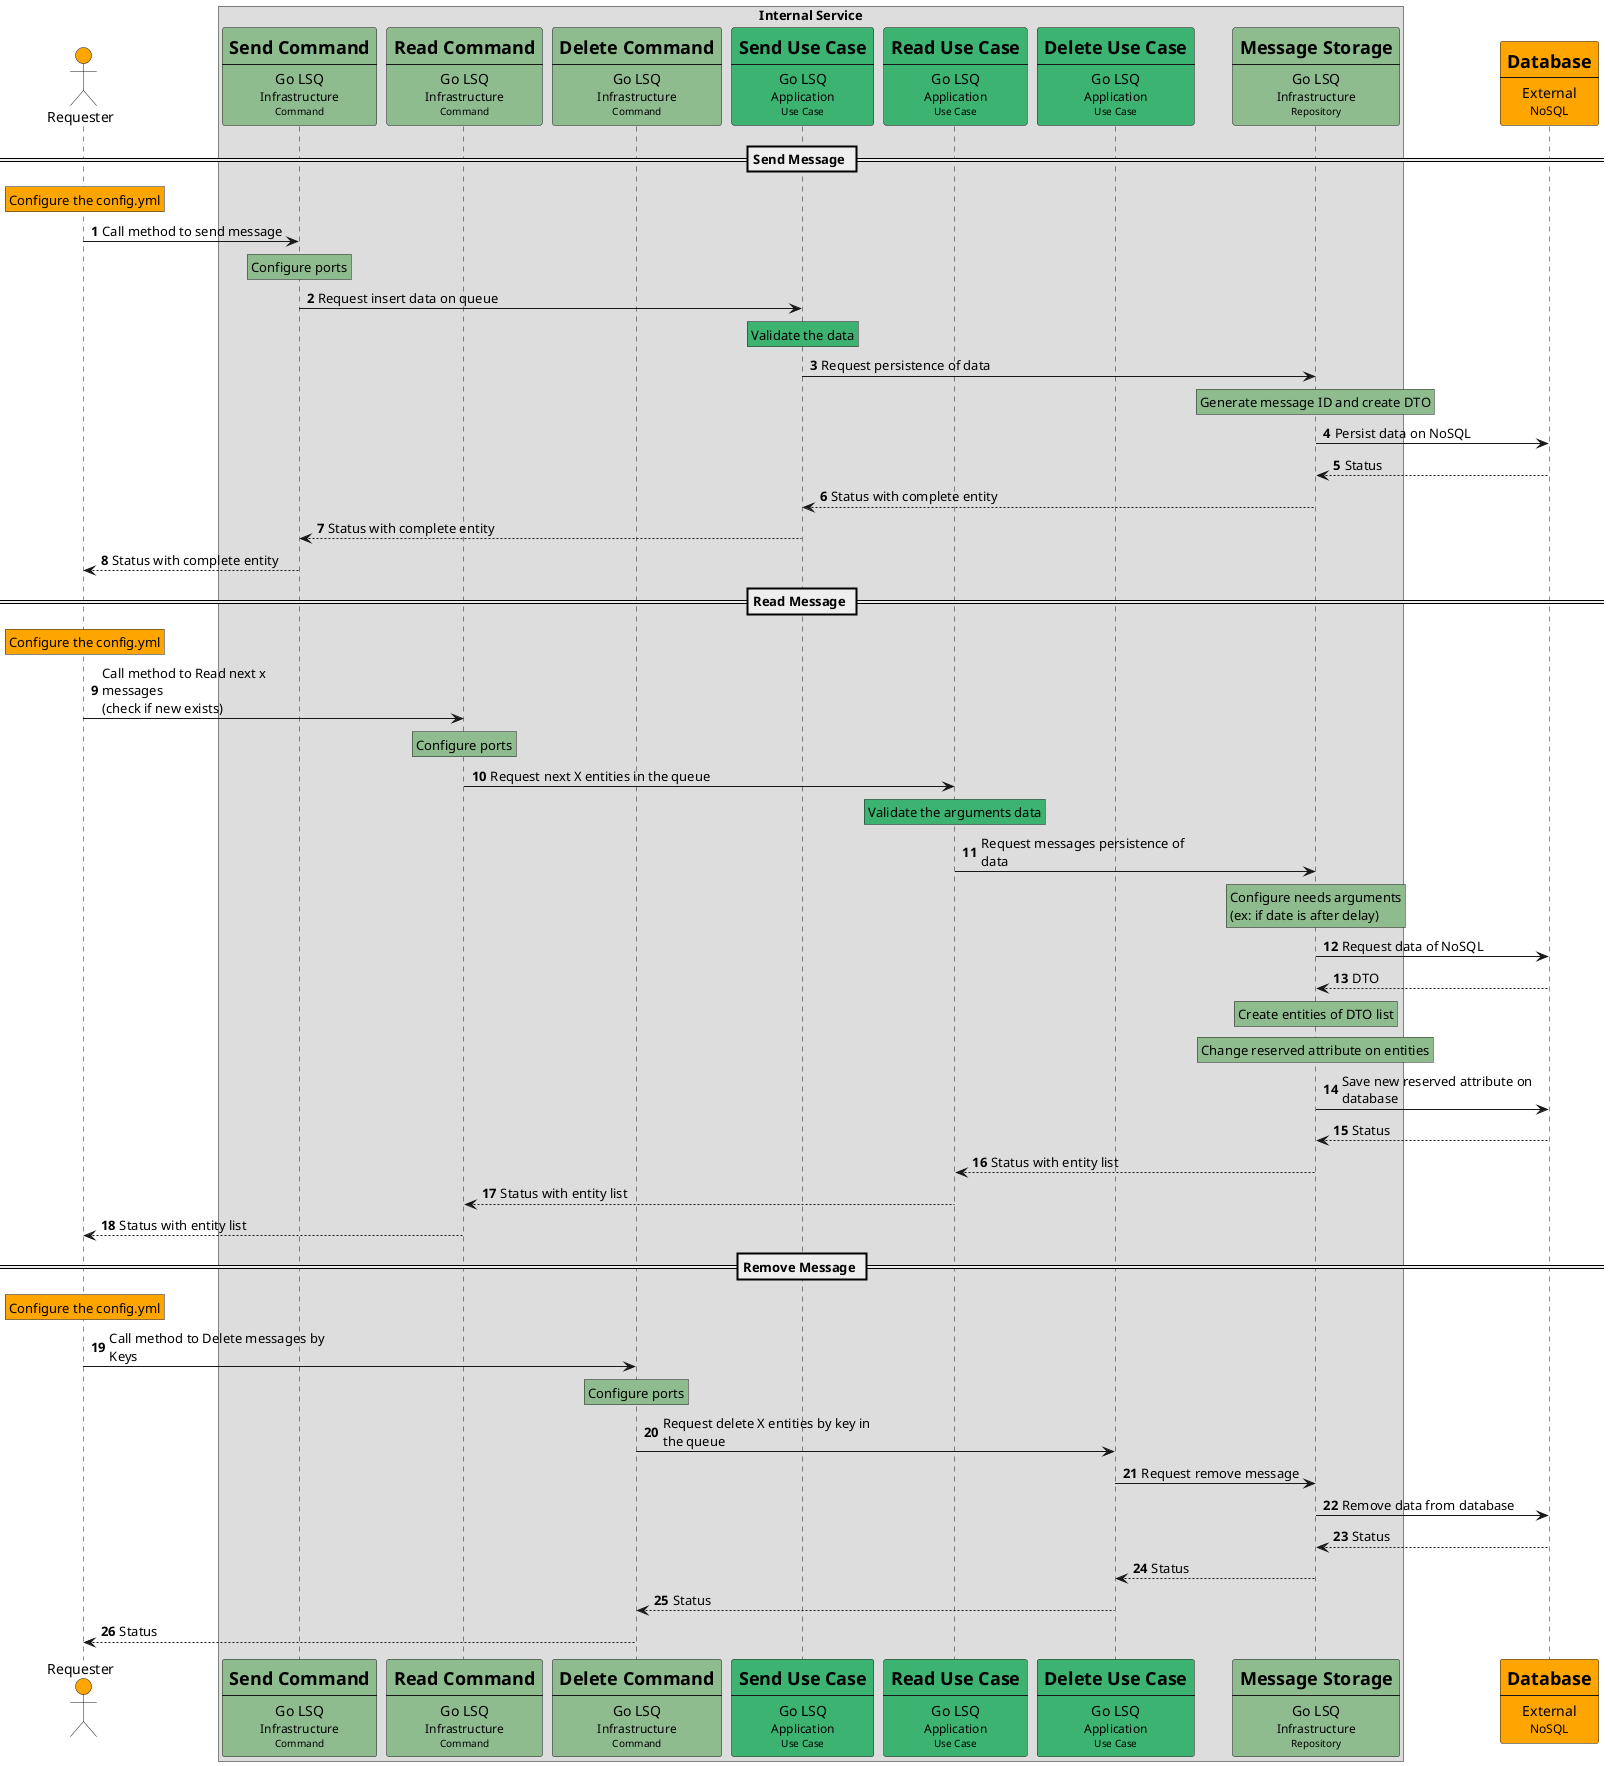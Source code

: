 
@startuml "General"

!unquoted procedure gSystem($alias, $label, $system, $layer="", $method="")
    !$content = "<size:14>"+$system+"</size>"
    !if ($layer != "")
        !$content = $content + "\n<size:12>"+$layer+"</size>"
    !endif
    !if ($method != "")
        !$content = $content + "\n<size:10>"+$method+"</size>"
    !endif
    participant "=$label\n----\n$content" as $alias
!endprocedure

skinparam maxMessageSize 220
autonumber

Actor Requester #Orange
box "Internal Service"
gSystem(InfraCmdSend, "Send Command", "Go LSQ", "Infrastructure", "Command") #DarkSeaGreen
gSystem(InfraCmdRead, "Read Command", "Go LSQ", "Infrastructure", "Command") #DarkSeaGreen
gSystem(InfraCmdDel, "Delete Command", "Go LSQ", "Infrastructure", "Command") #DarkSeaGreen
gSystem(AppUseSend, "Send Use Case", "Go LSQ", "Application", "Use Case") #MediumSeaGreen
gSystem(AppUseRead, "Read Use Case", "Go LSQ", "Application", "Use Case") #MediumSeaGreen
gSystem(AppUseDel, "Delete Use Case", "Go LSQ", "Application", "Use Case") #MediumSeaGreen
gSystem(InfraRepoMessage, "Message Storage", "Go LSQ", "Infrastructure", "Repository") #DarkSeaGreen
end box
gSystem(ExtDatabase, "Database", "External", "NoSQL") #Orange

== Send Message ==

rnote over Requester #Orange: Configure the config.yml
Requester-> InfraCmdSend: Call method to send message
rnote over InfraCmdSend #DarkSeaGreen: Configure ports
InfraCmdSend -> AppUseSend: Request insert data on queue
rnote over AppUseSend #MediumSeaGreen: Validate the data
AppUseSend -> InfraRepoMessage: Request persistence of data
rnote over InfraRepoMessage #DarkSeaGreen: Generate message ID and create DTO
InfraRepoMessage -> ExtDatabase: Persist data on NoSQL
ExtDatabase --> InfraRepoMessage: Status
InfraRepoMessage --> AppUseSend: Status with complete entity
AppUseSend --> InfraCmdSend: Status with complete entity
InfraCmdSend --> Requester: Status with complete entity

== Read Message ==
rnote over Requester #Orange: Configure the config.yml
Requester-> InfraCmdRead: Call method to Read next x messages\n(check if new exists)
rnote over InfraCmdRead #DarkSeaGreen: Configure ports
InfraCmdRead -> AppUseRead: Request next X entities in the queue
rnote over AppUseRead #MediumSeaGreen: Validate the arguments data
AppUseRead -> InfraRepoMessage: Request messages persistence of data
rnote over InfraRepoMessage #DarkSeaGreen: Configure needs arguments\n(ex: if date is after delay)
InfraRepoMessage -> ExtDatabase: Request data of NoSQL
ExtDatabase --> InfraRepoMessage: DTO
rnote over InfraRepoMessage #DarkSeaGreen: Create entities of DTO list
rnote over InfraRepoMessage #DarkSeaGreen: Change reserved attribute on entities
InfraRepoMessage -> ExtDatabase: Save new reserved attribute on database
ExtDatabase --> InfraRepoMessage: Status
InfraRepoMessage --> AppUseRead: Status with entity list
AppUseRead --> InfraCmdRead: Status with entity list
InfraCmdRead --> Requester: Status with entity list

== Remove Message ==
rnote over Requester #Orange: Configure the config.yml
Requester-> InfraCmdDel: Call method to Delete messages by Keys
rnote over InfraCmdDel #DarkSeaGreen: Configure ports
InfraCmdDel -> AppUseDel: Request delete X entities by key in the queue
AppUseDel -> InfraRepoMessage: Request remove message
InfraRepoMessage -> ExtDatabase: Remove data from database
ExtDatabase --> InfraRepoMessage: Status
InfraRepoMessage --> AppUseDel: Status
AppUseDel --> InfraCmdDel: Status
InfraCmdDel --> Requester: Status

@enduml